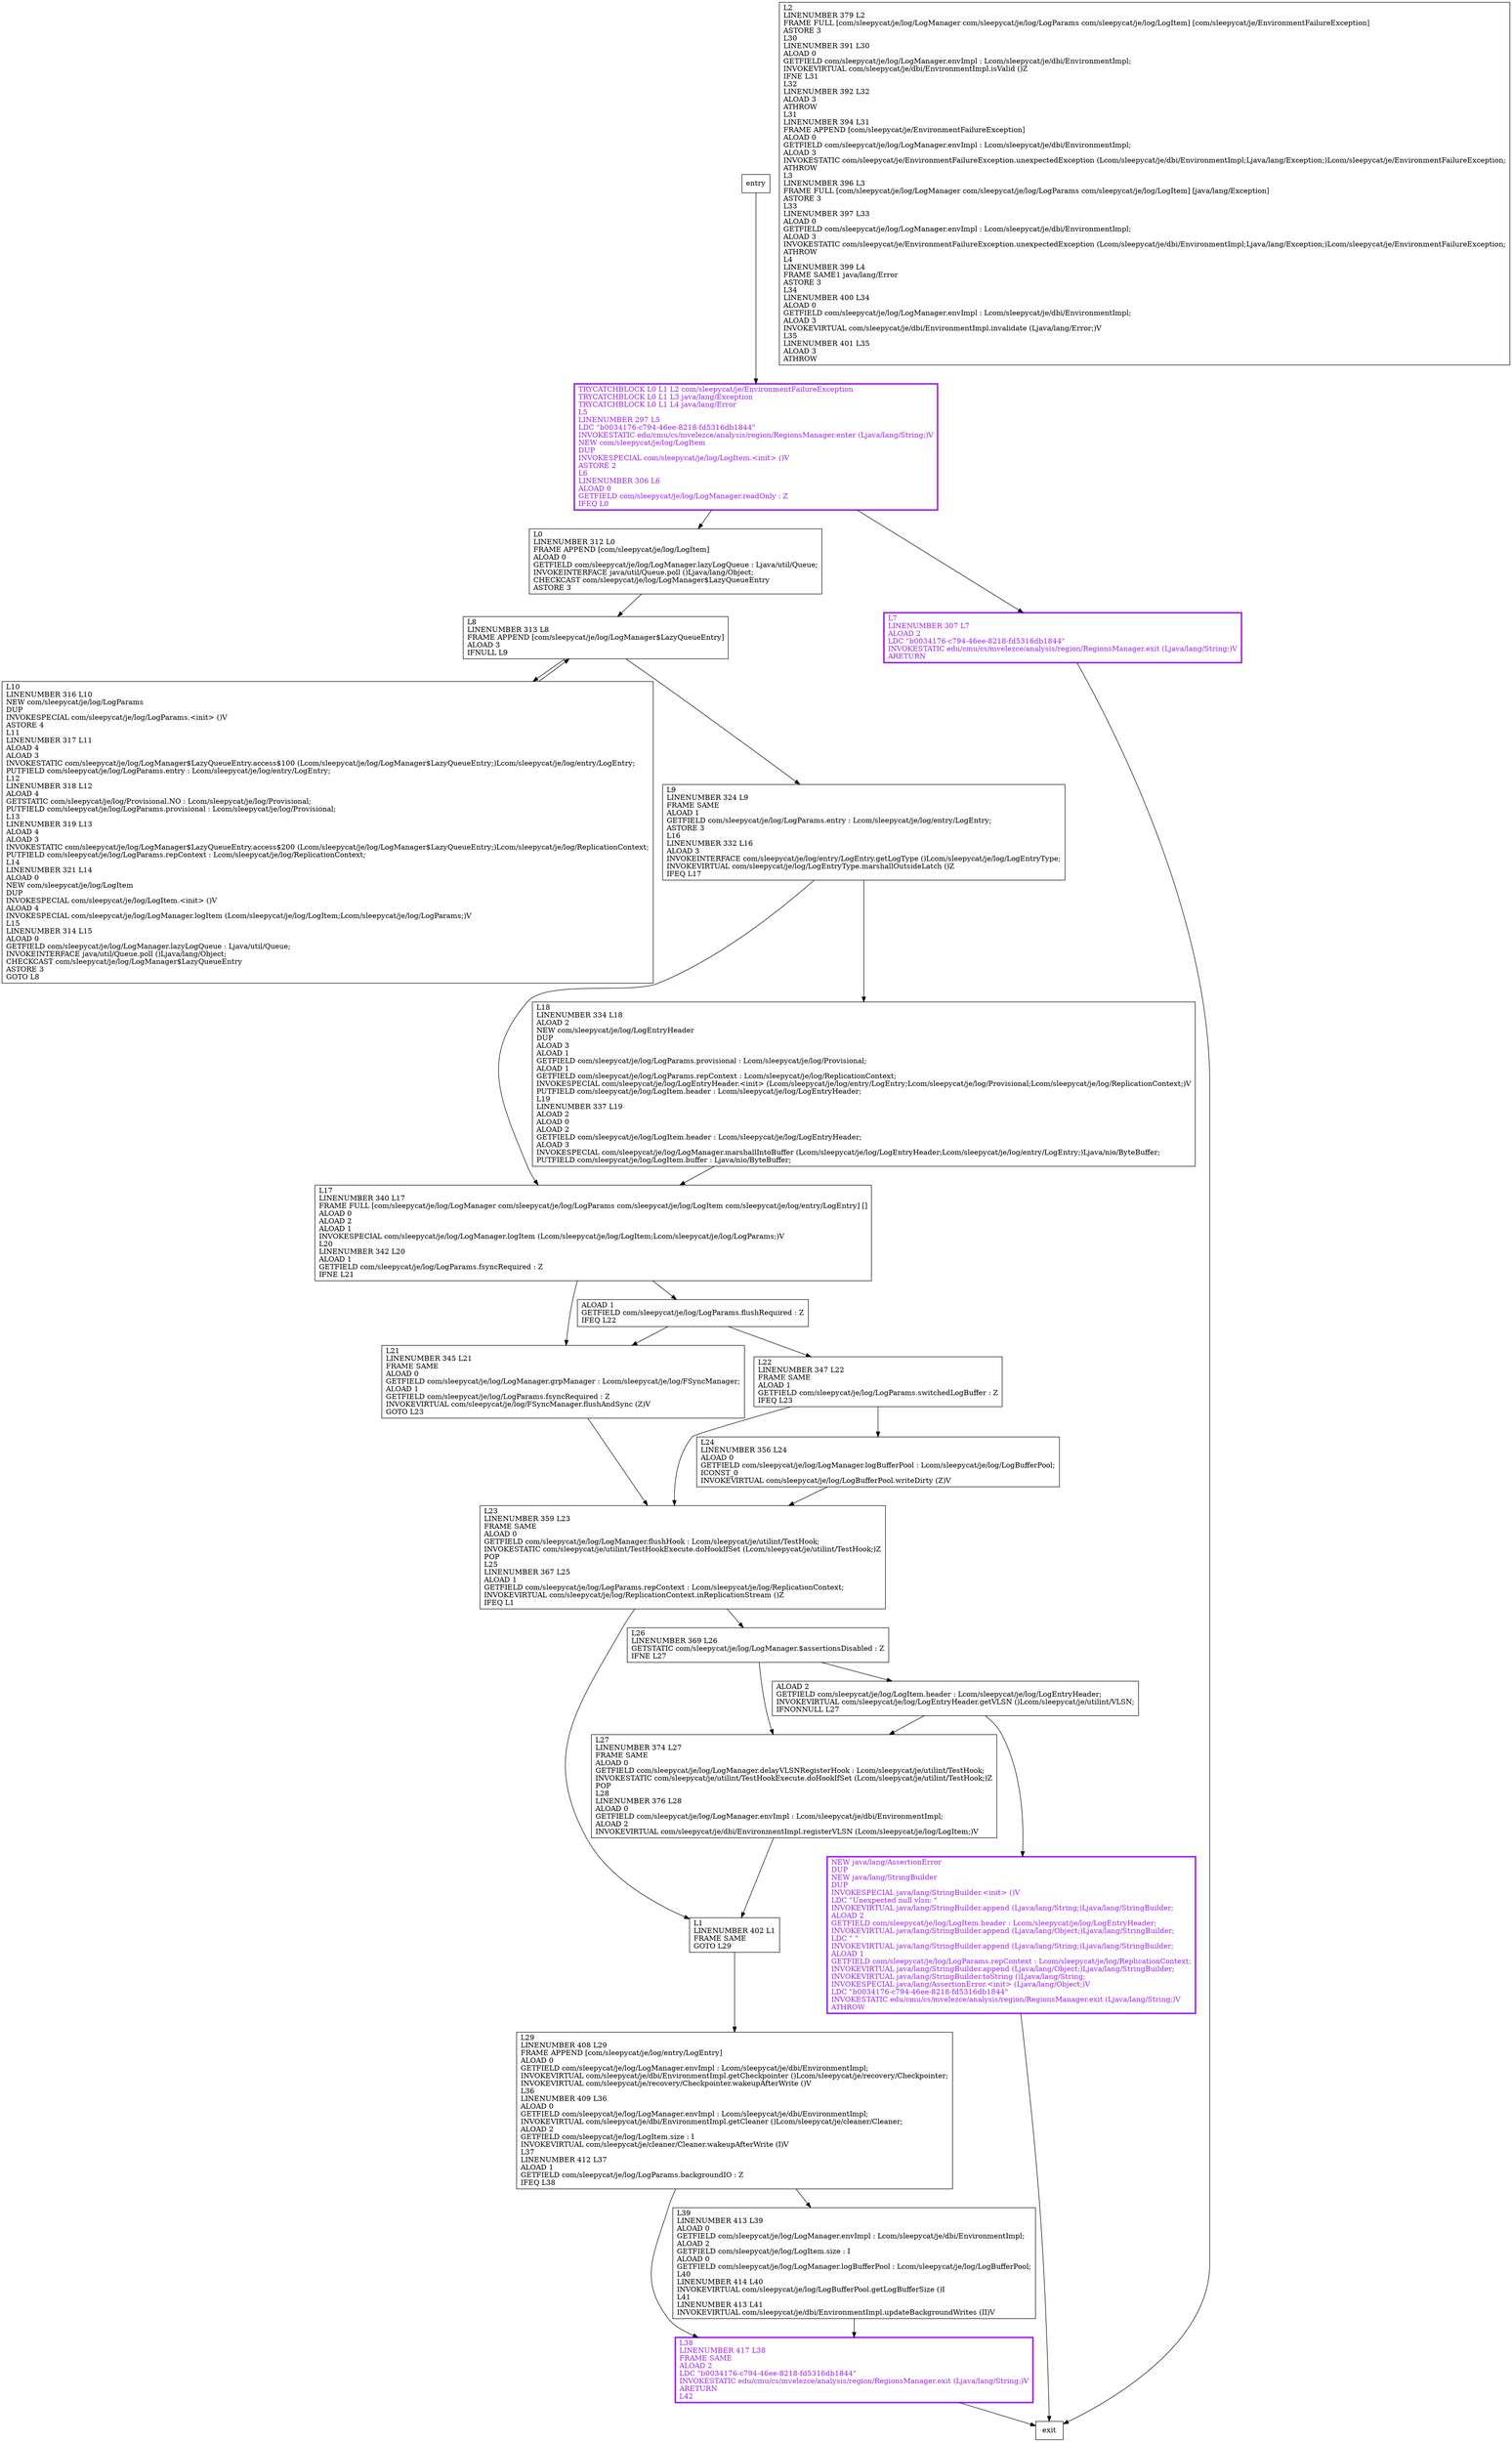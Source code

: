digraph log {
node [shape=record];
708553682 [label="L29\lLINENUMBER 408 L29\lFRAME APPEND [com/sleepycat/je/log/entry/LogEntry]\lALOAD 0\lGETFIELD com/sleepycat/je/log/LogManager.envImpl : Lcom/sleepycat/je/dbi/EnvironmentImpl;\lINVOKEVIRTUAL com/sleepycat/je/dbi/EnvironmentImpl.getCheckpointer ()Lcom/sleepycat/je/recovery/Checkpointer;\lINVOKEVIRTUAL com/sleepycat/je/recovery/Checkpointer.wakeupAfterWrite ()V\lL36\lLINENUMBER 409 L36\lALOAD 0\lGETFIELD com/sleepycat/je/log/LogManager.envImpl : Lcom/sleepycat/je/dbi/EnvironmentImpl;\lINVOKEVIRTUAL com/sleepycat/je/dbi/EnvironmentImpl.getCleaner ()Lcom/sleepycat/je/cleaner/Cleaner;\lALOAD 2\lGETFIELD com/sleepycat/je/log/LogItem.size : I\lINVOKEVIRTUAL com/sleepycat/je/cleaner/Cleaner.wakeupAfterWrite (I)V\lL37\lLINENUMBER 412 L37\lALOAD 1\lGETFIELD com/sleepycat/je/log/LogParams.backgroundIO : Z\lIFEQ L38\l"];
885209703 [label="L0\lLINENUMBER 312 L0\lFRAME APPEND [com/sleepycat/je/log/LogItem]\lALOAD 0\lGETFIELD com/sleepycat/je/log/LogManager.lazyLogQueue : Ljava/util/Queue;\lINVOKEINTERFACE java/util/Queue.poll ()Ljava/lang/Object;\lCHECKCAST com/sleepycat/je/log/LogManager$LazyQueueEntry\lASTORE 3\l"];
367134812 [label="L23\lLINENUMBER 359 L23\lFRAME SAME\lALOAD 0\lGETFIELD com/sleepycat/je/log/LogManager.flushHook : Lcom/sleepycat/je/utilint/TestHook;\lINVOKESTATIC com/sleepycat/je/utilint/TestHookExecute.doHookIfSet (Lcom/sleepycat/je/utilint/TestHook;)Z\lPOP\lL25\lLINENUMBER 367 L25\lALOAD 1\lGETFIELD com/sleepycat/je/log/LogParams.repContext : Lcom/sleepycat/je/log/ReplicationContext;\lINVOKEVIRTUAL com/sleepycat/je/log/ReplicationContext.inReplicationStream ()Z\lIFEQ L1\l"];
959142613 [label="L8\lLINENUMBER 313 L8\lFRAME APPEND [com/sleepycat/je/log/LogManager$LazyQueueEntry]\lALOAD 3\lIFNULL L9\l"];
2143503063 [label="L24\lLINENUMBER 356 L24\lALOAD 0\lGETFIELD com/sleepycat/je/log/LogManager.logBufferPool : Lcom/sleepycat/je/log/LogBufferPool;\lICONST_0\lINVOKEVIRTUAL com/sleepycat/je/log/LogBufferPool.writeDirty (Z)V\l"];
969896807 [label="TRYCATCHBLOCK L0 L1 L2 com/sleepycat/je/EnvironmentFailureException\lTRYCATCHBLOCK L0 L1 L3 java/lang/Exception\lTRYCATCHBLOCK L0 L1 L4 java/lang/Error\lL5\lLINENUMBER 297 L5\lLDC \"b0034176-c794-46ee-8218-fd5316db1844\"\lINVOKESTATIC edu/cmu/cs/mvelezce/analysis/region/RegionsManager.enter (Ljava/lang/String;)V\lNEW com/sleepycat/je/log/LogItem\lDUP\lINVOKESPECIAL com/sleepycat/je/log/LogItem.\<init\> ()V\lASTORE 2\lL6\lLINENUMBER 306 L6\lALOAD 0\lGETFIELD com/sleepycat/je/log/LogManager.readOnly : Z\lIFEQ L0\l"];
102445955 [label="L21\lLINENUMBER 345 L21\lFRAME SAME\lALOAD 0\lGETFIELD com/sleepycat/je/log/LogManager.grpManager : Lcom/sleepycat/je/log/FSyncManager;\lALOAD 1\lGETFIELD com/sleepycat/je/log/LogParams.fsyncRequired : Z\lINVOKEVIRTUAL com/sleepycat/je/log/FSyncManager.flushAndSync (Z)V\lGOTO L23\l"];
234236190 [label="L17\lLINENUMBER 340 L17\lFRAME FULL [com/sleepycat/je/log/LogManager com/sleepycat/je/log/LogParams com/sleepycat/je/log/LogItem com/sleepycat/je/log/entry/LogEntry] []\lALOAD 0\lALOAD 2\lALOAD 1\lINVOKESPECIAL com/sleepycat/je/log/LogManager.logItem (Lcom/sleepycat/je/log/LogItem;Lcom/sleepycat/je/log/LogParams;)V\lL20\lLINENUMBER 342 L20\lALOAD 1\lGETFIELD com/sleepycat/je/log/LogParams.fsyncRequired : Z\lIFNE L21\l"];
1893035798 [label="L7\lLINENUMBER 307 L7\lALOAD 2\lLDC \"b0034176-c794-46ee-8218-fd5316db1844\"\lINVOKESTATIC edu/cmu/cs/mvelezce/analysis/region/RegionsManager.exit (Ljava/lang/String;)V\lARETURN\l"];
2136122164 [label="ALOAD 1\lGETFIELD com/sleepycat/je/log/LogParams.flushRequired : Z\lIFEQ L22\l"];
547086727 [label="L1\lLINENUMBER 402 L1\lFRAME SAME\lGOTO L29\l"];
550186850 [label="L10\lLINENUMBER 316 L10\lNEW com/sleepycat/je/log/LogParams\lDUP\lINVOKESPECIAL com/sleepycat/je/log/LogParams.\<init\> ()V\lASTORE 4\lL11\lLINENUMBER 317 L11\lALOAD 4\lALOAD 3\lINVOKESTATIC com/sleepycat/je/log/LogManager$LazyQueueEntry.access$100 (Lcom/sleepycat/je/log/LogManager$LazyQueueEntry;)Lcom/sleepycat/je/log/entry/LogEntry;\lPUTFIELD com/sleepycat/je/log/LogParams.entry : Lcom/sleepycat/je/log/entry/LogEntry;\lL12\lLINENUMBER 318 L12\lALOAD 4\lGETSTATIC com/sleepycat/je/log/Provisional.NO : Lcom/sleepycat/je/log/Provisional;\lPUTFIELD com/sleepycat/je/log/LogParams.provisional : Lcom/sleepycat/je/log/Provisional;\lL13\lLINENUMBER 319 L13\lALOAD 4\lALOAD 3\lINVOKESTATIC com/sleepycat/je/log/LogManager$LazyQueueEntry.access$200 (Lcom/sleepycat/je/log/LogManager$LazyQueueEntry;)Lcom/sleepycat/je/log/ReplicationContext;\lPUTFIELD com/sleepycat/je/log/LogParams.repContext : Lcom/sleepycat/je/log/ReplicationContext;\lL14\lLINENUMBER 321 L14\lALOAD 0\lNEW com/sleepycat/je/log/LogItem\lDUP\lINVOKESPECIAL com/sleepycat/je/log/LogItem.\<init\> ()V\lALOAD 4\lINVOKESPECIAL com/sleepycat/je/log/LogManager.logItem (Lcom/sleepycat/je/log/LogItem;Lcom/sleepycat/je/log/LogParams;)V\lL15\lLINENUMBER 314 L15\lALOAD 0\lGETFIELD com/sleepycat/je/log/LogManager.lazyLogQueue : Ljava/util/Queue;\lINVOKEINTERFACE java/util/Queue.poll ()Ljava/lang/Object;\lCHECKCAST com/sleepycat/je/log/LogManager$LazyQueueEntry\lASTORE 3\lGOTO L8\l"];
1442047681 [label="L27\lLINENUMBER 374 L27\lFRAME SAME\lALOAD 0\lGETFIELD com/sleepycat/je/log/LogManager.delayVLSNRegisterHook : Lcom/sleepycat/je/utilint/TestHook;\lINVOKESTATIC com/sleepycat/je/utilint/TestHookExecute.doHookIfSet (Lcom/sleepycat/je/utilint/TestHook;)Z\lPOP\lL28\lLINENUMBER 376 L28\lALOAD 0\lGETFIELD com/sleepycat/je/log/LogManager.envImpl : Lcom/sleepycat/je/dbi/EnvironmentImpl;\lALOAD 2\lINVOKEVIRTUAL com/sleepycat/je/dbi/EnvironmentImpl.registerVLSN (Lcom/sleepycat/je/log/LogItem;)V\l"];
1313051581 [label="L38\lLINENUMBER 417 L38\lFRAME SAME\lALOAD 2\lLDC \"b0034176-c794-46ee-8218-fd5316db1844\"\lINVOKESTATIC edu/cmu/cs/mvelezce/analysis/region/RegionsManager.exit (Ljava/lang/String;)V\lARETURN\lL42\l"];
1860712327 [label="L18\lLINENUMBER 334 L18\lALOAD 2\lNEW com/sleepycat/je/log/LogEntryHeader\lDUP\lALOAD 3\lALOAD 1\lGETFIELD com/sleepycat/je/log/LogParams.provisional : Lcom/sleepycat/je/log/Provisional;\lALOAD 1\lGETFIELD com/sleepycat/je/log/LogParams.repContext : Lcom/sleepycat/je/log/ReplicationContext;\lINVOKESPECIAL com/sleepycat/je/log/LogEntryHeader.\<init\> (Lcom/sleepycat/je/log/entry/LogEntry;Lcom/sleepycat/je/log/Provisional;Lcom/sleepycat/je/log/ReplicationContext;)V\lPUTFIELD com/sleepycat/je/log/LogItem.header : Lcom/sleepycat/je/log/LogEntryHeader;\lL19\lLINENUMBER 337 L19\lALOAD 2\lALOAD 0\lALOAD 2\lGETFIELD com/sleepycat/je/log/LogItem.header : Lcom/sleepycat/je/log/LogEntryHeader;\lALOAD 3\lINVOKESPECIAL com/sleepycat/je/log/LogManager.marshallIntoBuffer (Lcom/sleepycat/je/log/LogEntryHeader;Lcom/sleepycat/je/log/entry/LogEntry;)Ljava/nio/ByteBuffer;\lPUTFIELD com/sleepycat/je/log/LogItem.buffer : Ljava/nio/ByteBuffer;\l"];
2076005084 [label="L9\lLINENUMBER 324 L9\lFRAME SAME\lALOAD 1\lGETFIELD com/sleepycat/je/log/LogParams.entry : Lcom/sleepycat/je/log/entry/LogEntry;\lASTORE 3\lL16\lLINENUMBER 332 L16\lALOAD 3\lINVOKEINTERFACE com/sleepycat/je/log/entry/LogEntry.getLogType ()Lcom/sleepycat/je/log/LogEntryType;\lINVOKEVIRTUAL com/sleepycat/je/log/LogEntryType.marshallOutsideLatch ()Z\lIFEQ L17\l"];
1347855487 [label="L26\lLINENUMBER 369 L26\lGETSTATIC com/sleepycat/je/log/LogManager.$assertionsDisabled : Z\lIFNE L27\l"];
809747282 [label="ALOAD 2\lGETFIELD com/sleepycat/je/log/LogItem.header : Lcom/sleepycat/je/log/LogEntryHeader;\lINVOKEVIRTUAL com/sleepycat/je/log/LogEntryHeader.getVLSN ()Lcom/sleepycat/je/utilint/VLSN;\lIFNONNULL L27\l"];
983127175 [label="L22\lLINENUMBER 347 L22\lFRAME SAME\lALOAD 1\lGETFIELD com/sleepycat/je/log/LogParams.switchedLogBuffer : Z\lIFEQ L23\l"];
1571013338 [label="L39\lLINENUMBER 413 L39\lALOAD 0\lGETFIELD com/sleepycat/je/log/LogManager.envImpl : Lcom/sleepycat/je/dbi/EnvironmentImpl;\lALOAD 2\lGETFIELD com/sleepycat/je/log/LogItem.size : I\lALOAD 0\lGETFIELD com/sleepycat/je/log/LogManager.logBufferPool : Lcom/sleepycat/je/log/LogBufferPool;\lL40\lLINENUMBER 414 L40\lINVOKEVIRTUAL com/sleepycat/je/log/LogBufferPool.getLogBufferSize ()I\lL41\lLINENUMBER 413 L41\lINVOKEVIRTUAL com/sleepycat/je/dbi/EnvironmentImpl.updateBackgroundWrites (II)V\l"];
1614058938 [label="L2\lLINENUMBER 379 L2\lFRAME FULL [com/sleepycat/je/log/LogManager com/sleepycat/je/log/LogParams com/sleepycat/je/log/LogItem] [com/sleepycat/je/EnvironmentFailureException]\lASTORE 3\lL30\lLINENUMBER 391 L30\lALOAD 0\lGETFIELD com/sleepycat/je/log/LogManager.envImpl : Lcom/sleepycat/je/dbi/EnvironmentImpl;\lINVOKEVIRTUAL com/sleepycat/je/dbi/EnvironmentImpl.isValid ()Z\lIFNE L31\lL32\lLINENUMBER 392 L32\lALOAD 3\lATHROW\lL31\lLINENUMBER 394 L31\lFRAME APPEND [com/sleepycat/je/EnvironmentFailureException]\lALOAD 0\lGETFIELD com/sleepycat/je/log/LogManager.envImpl : Lcom/sleepycat/je/dbi/EnvironmentImpl;\lALOAD 3\lINVOKESTATIC com/sleepycat/je/EnvironmentFailureException.unexpectedException (Lcom/sleepycat/je/dbi/EnvironmentImpl;Ljava/lang/Exception;)Lcom/sleepycat/je/EnvironmentFailureException;\lATHROW\lL3\lLINENUMBER 396 L3\lFRAME FULL [com/sleepycat/je/log/LogManager com/sleepycat/je/log/LogParams com/sleepycat/je/log/LogItem] [java/lang/Exception]\lASTORE 3\lL33\lLINENUMBER 397 L33\lALOAD 0\lGETFIELD com/sleepycat/je/log/LogManager.envImpl : Lcom/sleepycat/je/dbi/EnvironmentImpl;\lALOAD 3\lINVOKESTATIC com/sleepycat/je/EnvironmentFailureException.unexpectedException (Lcom/sleepycat/je/dbi/EnvironmentImpl;Ljava/lang/Exception;)Lcom/sleepycat/je/EnvironmentFailureException;\lATHROW\lL4\lLINENUMBER 399 L4\lFRAME SAME1 java/lang/Error\lASTORE 3\lL34\lLINENUMBER 400 L34\lALOAD 0\lGETFIELD com/sleepycat/je/log/LogManager.envImpl : Lcom/sleepycat/je/dbi/EnvironmentImpl;\lALOAD 3\lINVOKEVIRTUAL com/sleepycat/je/dbi/EnvironmentImpl.invalidate (Ljava/lang/Error;)V\lL35\lLINENUMBER 401 L35\lALOAD 3\lATHROW\l"];
1336642308 [label="NEW java/lang/AssertionError\lDUP\lNEW java/lang/StringBuilder\lDUP\lINVOKESPECIAL java/lang/StringBuilder.\<init\> ()V\lLDC \"Unexpected null vlsn: \"\lINVOKEVIRTUAL java/lang/StringBuilder.append (Ljava/lang/String;)Ljava/lang/StringBuilder;\lALOAD 2\lGETFIELD com/sleepycat/je/log/LogItem.header : Lcom/sleepycat/je/log/LogEntryHeader;\lINVOKEVIRTUAL java/lang/StringBuilder.append (Ljava/lang/Object;)Ljava/lang/StringBuilder;\lLDC \" \"\lINVOKEVIRTUAL java/lang/StringBuilder.append (Ljava/lang/String;)Ljava/lang/StringBuilder;\lALOAD 1\lGETFIELD com/sleepycat/je/log/LogParams.repContext : Lcom/sleepycat/je/log/ReplicationContext;\lINVOKEVIRTUAL java/lang/StringBuilder.append (Ljava/lang/Object;)Ljava/lang/StringBuilder;\lINVOKEVIRTUAL java/lang/StringBuilder.toString ()Ljava/lang/String;\lINVOKESPECIAL java/lang/AssertionError.\<init\> (Ljava/lang/Object;)V\lLDC \"b0034176-c794-46ee-8218-fd5316db1844\"\lINVOKESTATIC edu/cmu/cs/mvelezce/analysis/region/RegionsManager.exit (Ljava/lang/String;)V\lATHROW\l"];
entry;
exit;
708553682 -> 1313051581;
708553682 -> 1571013338;
959142613 -> 550186850;
959142613 -> 2076005084;
2143503063 -> 367134812;
969896807 -> 885209703;
969896807 -> 1893035798;
102445955 -> 367134812;
234236190 -> 2136122164;
234236190 -> 102445955;
1893035798 -> exit;
2136122164 -> 983127175;
2136122164 -> 102445955;
550186850 -> 959142613;
1860712327 -> 234236190;
983127175 -> 367134812;
983127175 -> 2143503063;
1571013338 -> 1313051581;
885209703 -> 959142613;
367134812 -> 547086727;
367134812 -> 1347855487;
entry -> 969896807;
547086727 -> 708553682;
1442047681 -> 547086727;
1313051581 -> exit;
2076005084 -> 234236190;
2076005084 -> 1860712327;
1347855487 -> 1442047681;
1347855487 -> 809747282;
809747282 -> 1442047681;
809747282 -> 1336642308;
1336642308 -> exit;
1893035798[fontcolor="purple", penwidth=3, color="purple"];
1313051581[fontcolor="purple", penwidth=3, color="purple"];
1336642308[fontcolor="purple", penwidth=3, color="purple"];
969896807[fontcolor="purple", penwidth=3, color="purple"];
}
